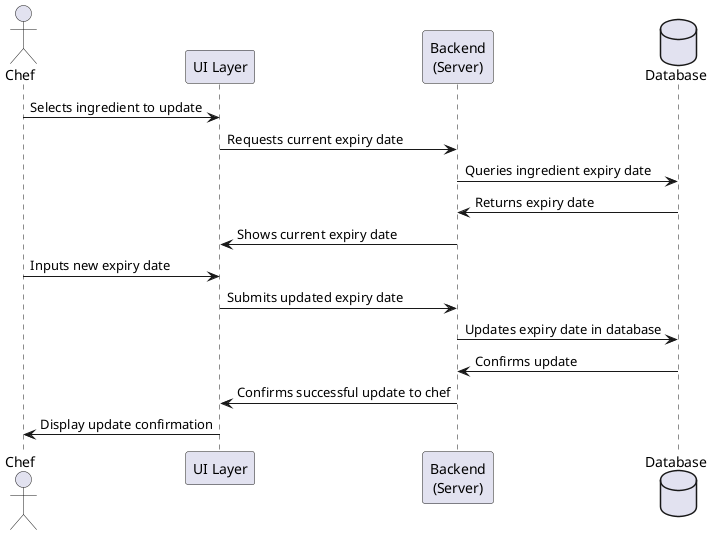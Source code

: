 @startuml
actor Chef as chef
participant "UI Layer" as ui
participant "Backend\n(Server)" as backend
database "Database" as db

chef -> ui : Selects ingredient to update
ui -> backend : Requests current expiry date
backend -> db : Queries ingredient expiry date
db -> backend : Returns expiry date
backend -> ui : Shows current expiry date
chef -> ui : Inputs new expiry date
ui -> backend : Submits updated expiry date
backend -> db : Updates expiry date in database
db -> backend : Confirms update
backend -> ui : Confirms successful update to chef
ui -> chef : Display update confirmation

@enduml
